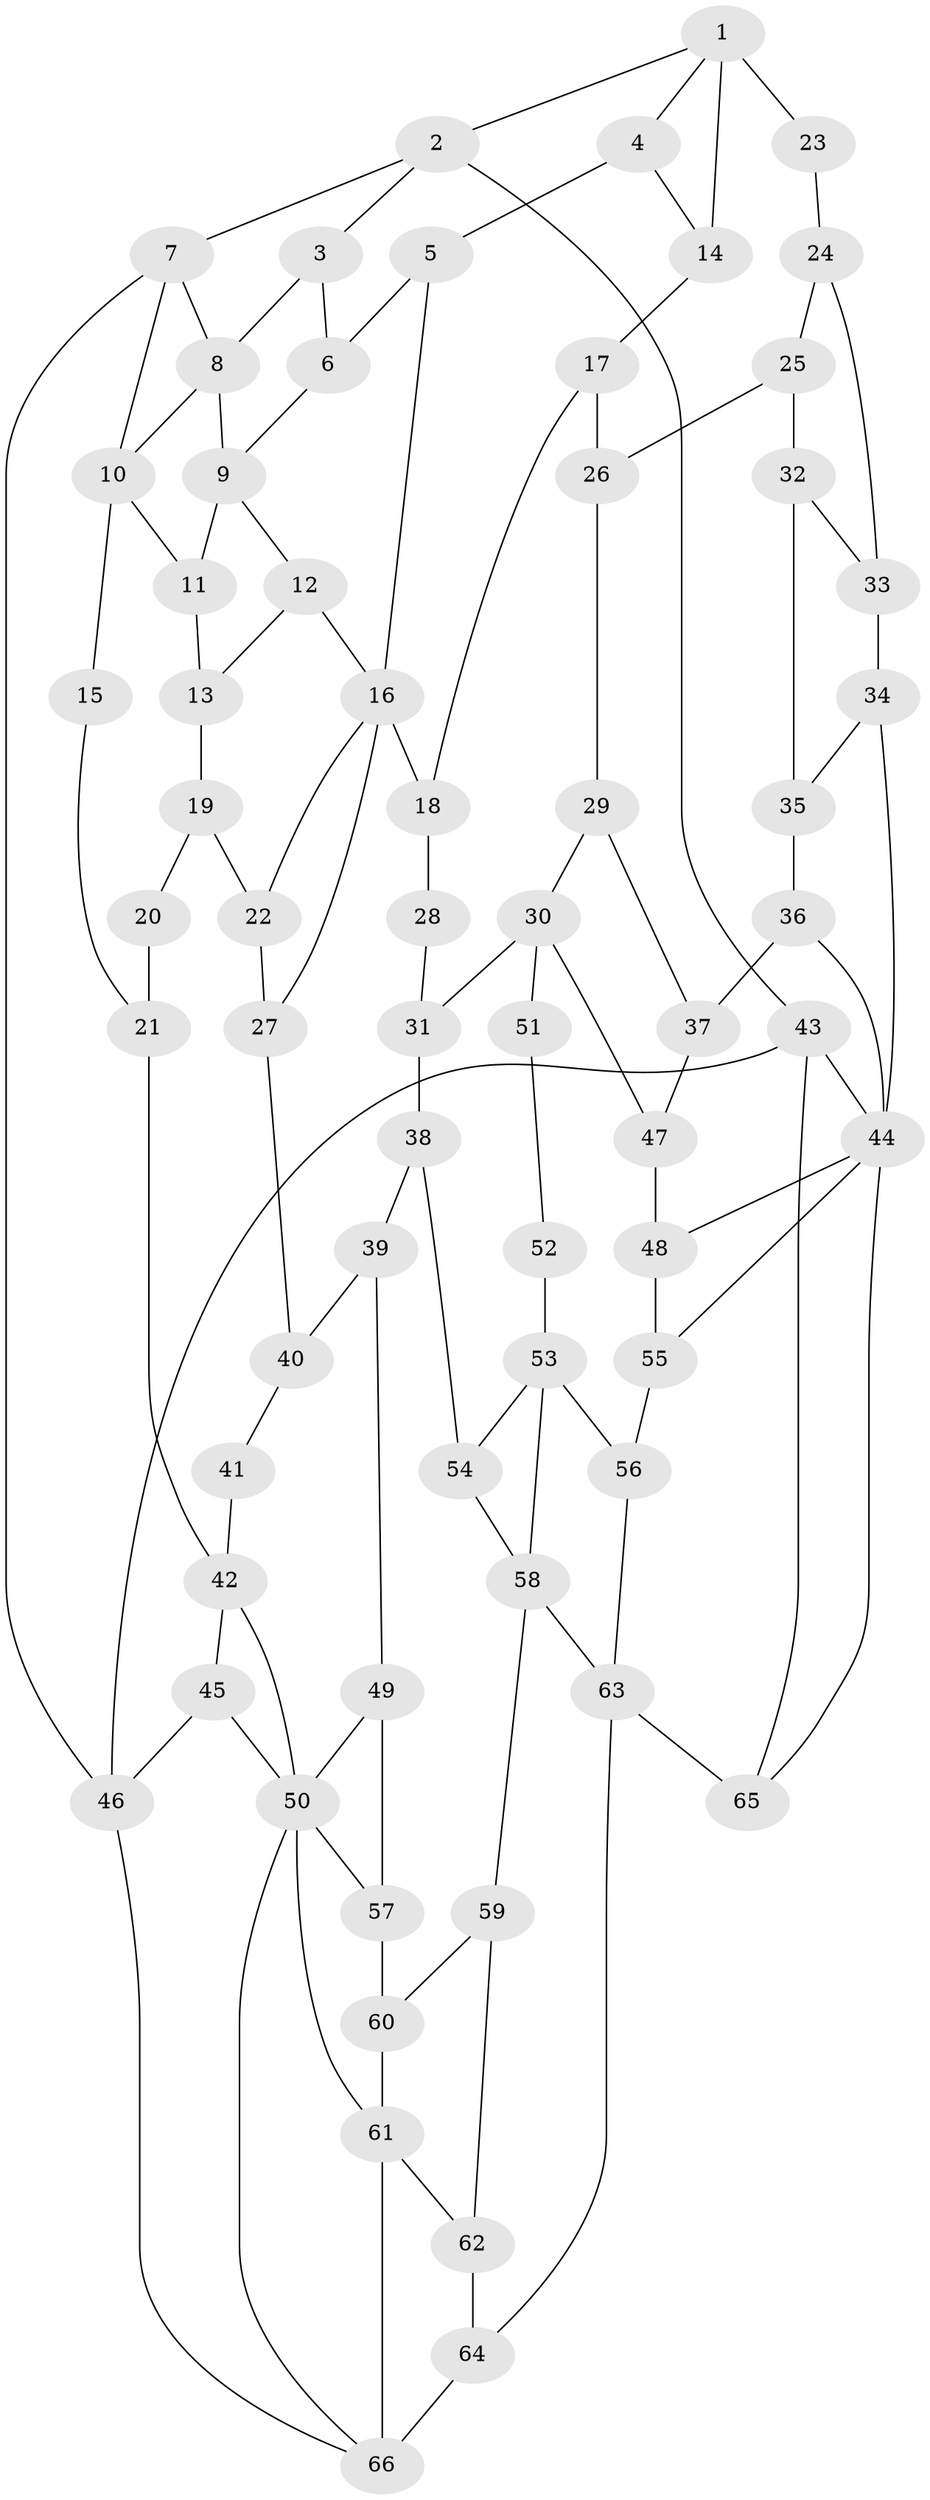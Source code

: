 // original degree distribution, {3: 0.022727272727272728, 5: 0.5378787878787878, 6: 0.2196969696969697, 4: 0.2196969696969697}
// Generated by graph-tools (version 1.1) at 2025/38/03/09/25 02:38:26]
// undirected, 66 vertices, 107 edges
graph export_dot {
graph [start="1"]
  node [color=gray90,style=filled];
  1;
  2;
  3;
  4;
  5;
  6;
  7;
  8;
  9;
  10;
  11;
  12;
  13;
  14;
  15;
  16;
  17;
  18;
  19;
  20;
  21;
  22;
  23;
  24;
  25;
  26;
  27;
  28;
  29;
  30;
  31;
  32;
  33;
  34;
  35;
  36;
  37;
  38;
  39;
  40;
  41;
  42;
  43;
  44;
  45;
  46;
  47;
  48;
  49;
  50;
  51;
  52;
  53;
  54;
  55;
  56;
  57;
  58;
  59;
  60;
  61;
  62;
  63;
  64;
  65;
  66;
  1 -- 2 [weight=1.0];
  1 -- 4 [weight=1.0];
  1 -- 14 [weight=1.0];
  1 -- 23 [weight=2.0];
  2 -- 3 [weight=1.0];
  2 -- 7 [weight=1.0];
  2 -- 43 [weight=1.0];
  3 -- 6 [weight=1.0];
  3 -- 8 [weight=1.0];
  4 -- 5 [weight=1.0];
  4 -- 14 [weight=1.0];
  5 -- 6 [weight=1.0];
  5 -- 16 [weight=1.0];
  6 -- 9 [weight=1.0];
  7 -- 8 [weight=1.0];
  7 -- 10 [weight=1.0];
  7 -- 46 [weight=1.0];
  8 -- 9 [weight=2.0];
  8 -- 10 [weight=1.0];
  9 -- 11 [weight=1.0];
  9 -- 12 [weight=1.0];
  10 -- 11 [weight=1.0];
  10 -- 15 [weight=2.0];
  11 -- 13 [weight=1.0];
  12 -- 13 [weight=1.0];
  12 -- 16 [weight=1.0];
  13 -- 19 [weight=1.0];
  14 -- 17 [weight=1.0];
  15 -- 21 [weight=2.0];
  16 -- 18 [weight=2.0];
  16 -- 22 [weight=1.0];
  16 -- 27 [weight=1.0];
  17 -- 18 [weight=1.0];
  17 -- 26 [weight=1.0];
  18 -- 28 [weight=2.0];
  19 -- 20 [weight=1.0];
  19 -- 22 [weight=1.0];
  20 -- 21 [weight=2.0];
  21 -- 42 [weight=2.0];
  22 -- 27 [weight=1.0];
  23 -- 24 [weight=2.0];
  24 -- 25 [weight=1.0];
  24 -- 33 [weight=1.0];
  25 -- 26 [weight=1.0];
  25 -- 32 [weight=1.0];
  26 -- 29 [weight=1.0];
  27 -- 40 [weight=1.0];
  28 -- 31 [weight=2.0];
  29 -- 30 [weight=1.0];
  29 -- 37 [weight=1.0];
  30 -- 31 [weight=2.0];
  30 -- 47 [weight=1.0];
  30 -- 51 [weight=2.0];
  31 -- 38 [weight=1.0];
  32 -- 33 [weight=1.0];
  32 -- 35 [weight=3.0];
  33 -- 34 [weight=1.0];
  34 -- 35 [weight=1.0];
  34 -- 44 [weight=1.0];
  35 -- 36 [weight=2.0];
  36 -- 37 [weight=1.0];
  36 -- 44 [weight=1.0];
  37 -- 47 [weight=1.0];
  38 -- 39 [weight=1.0];
  38 -- 54 [weight=1.0];
  39 -- 40 [weight=1.0];
  39 -- 49 [weight=1.0];
  40 -- 41 [weight=1.0];
  41 -- 42 [weight=2.0];
  42 -- 45 [weight=1.0];
  42 -- 50 [weight=1.0];
  43 -- 44 [weight=1.0];
  43 -- 46 [weight=1.0];
  43 -- 65 [weight=1.0];
  44 -- 48 [weight=1.0];
  44 -- 55 [weight=1.0];
  44 -- 65 [weight=1.0];
  45 -- 46 [weight=1.0];
  45 -- 50 [weight=1.0];
  46 -- 66 [weight=1.0];
  47 -- 48 [weight=1.0];
  48 -- 55 [weight=1.0];
  49 -- 50 [weight=1.0];
  49 -- 57 [weight=2.0];
  50 -- 57 [weight=1.0];
  50 -- 61 [weight=1.0];
  50 -- 66 [weight=1.0];
  51 -- 52 [weight=1.0];
  52 -- 53 [weight=2.0];
  53 -- 54 [weight=1.0];
  53 -- 56 [weight=2.0];
  53 -- 58 [weight=1.0];
  54 -- 58 [weight=1.0];
  55 -- 56 [weight=1.0];
  56 -- 63 [weight=1.0];
  57 -- 60 [weight=2.0];
  58 -- 59 [weight=1.0];
  58 -- 63 [weight=1.0];
  59 -- 60 [weight=1.0];
  59 -- 62 [weight=1.0];
  60 -- 61 [weight=1.0];
  61 -- 62 [weight=1.0];
  61 -- 66 [weight=1.0];
  62 -- 64 [weight=2.0];
  63 -- 64 [weight=2.0];
  63 -- 65 [weight=2.0];
  64 -- 66 [weight=2.0];
}

